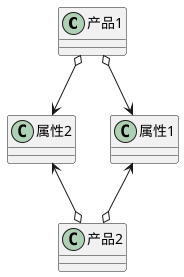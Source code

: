 @startuml

class 产品1
class 产品2
class 属性1
class 属性2

产品1 o-d-> 属性1
产品1 o-d-> 属性2
产品2 o-u-> 属性1
产品2 o-u-> 属性2


@enduml

